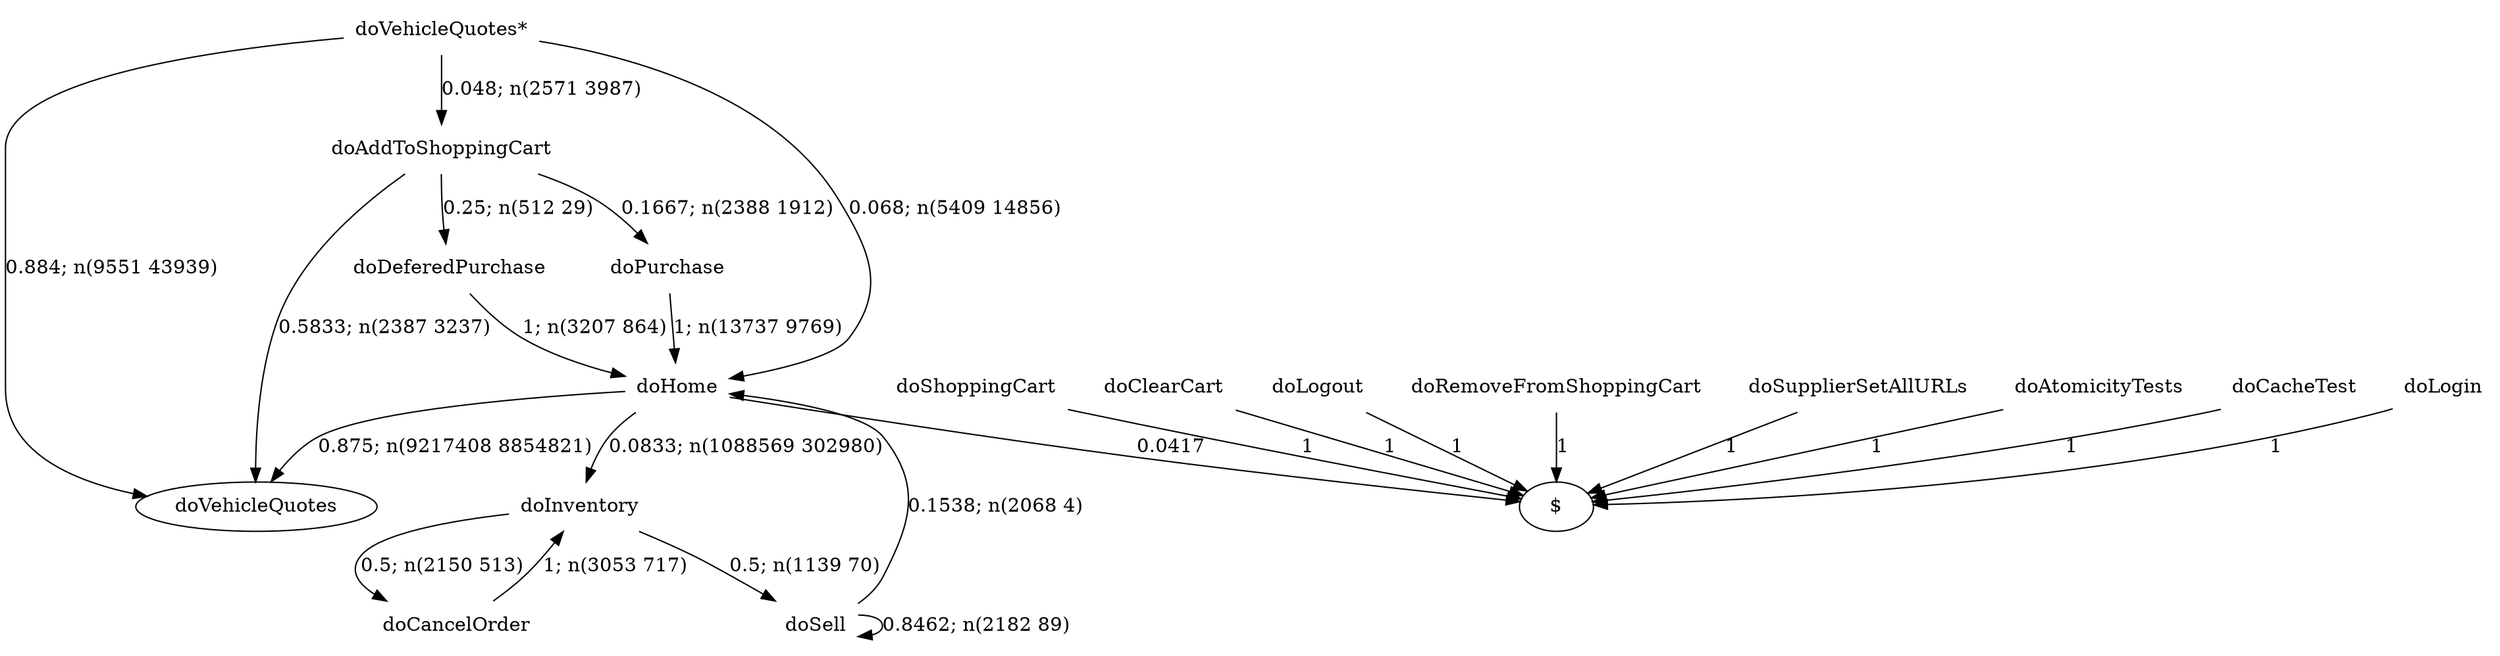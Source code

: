 digraph G {"doVehicleQuotes*" [label="doVehicleQuotes*",shape=none];"doSupplierSetAllURLs" [label="doSupplierSetAllURLs",shape=none];"doAtomicityTests" [label="doAtomicityTests",shape=none];"doCacheTest" [label="doCacheTest",shape=none];"doLogin" [label="doLogin",shape=none];"doAddToShoppingCart" [label="doAddToShoppingCart",shape=none];"doDeferedPurchase" [label="doDeferedPurchase",shape=none];"doHome" [label="doHome",shape=none];"doShoppingCart" [label="doShoppingCart",shape=none];"doClearCart" [label="doClearCart",shape=none];"doPurchase" [label="doPurchase",shape=none];"doInventory" [label="doInventory",shape=none];"doSell" [label="doSell",shape=none];"doLogout" [label="doLogout",shape=none];"doCancelOrder" [label="doCancelOrder",shape=none];"doRemoveFromShoppingCart" [label="doRemoveFromShoppingCart",shape=none];"doVehicleQuotes*"->"doVehicleQuotes" [style=solid,label="0.884; n(9551 43939)"];"doVehicleQuotes*"->"doAddToShoppingCart" [style=solid,label="0.048; n(2571 3987)"];"doVehicleQuotes*"->"doHome" [style=solid,label="0.068; n(5409 14856)"];"doSupplierSetAllURLs"->"$" [style=solid,label="1"];"doAtomicityTests"->"$" [style=solid,label="1"];"doCacheTest"->"$" [style=solid,label="1"];"doLogin"->"$" [style=solid,label="1"];"doAddToShoppingCart"->"doVehicleQuotes" [style=solid,label="0.5833; n(2387 3237)"];"doAddToShoppingCart"->"doDeferedPurchase" [style=solid,label="0.25; n(512 29)"];"doAddToShoppingCart"->"doPurchase" [style=solid,label="0.1667; n(2388 1912)"];"doDeferedPurchase"->"doHome" [style=solid,label="1; n(3207 864)"];"doHome"->"doVehicleQuotes" [style=solid,label="0.875; n(9217408 8854821)"];"doHome"->"doInventory" [style=solid,label="0.0833; n(1088569 302980)"];"doHome"->"$" [style=solid,label="0.0417"];"doShoppingCart"->"$" [style=solid,label="1"];"doClearCart"->"$" [style=solid,label="1"];"doPurchase"->"doHome" [style=solid,label="1; n(13737 9769)"];"doInventory"->"doSell" [style=solid,label="0.5; n(1139 70)"];"doInventory"->"doCancelOrder" [style=solid,label="0.5; n(2150 513)"];"doSell"->"doHome" [style=solid,label="0.1538; n(2068 4)"];"doSell"->"doSell" [style=solid,label="0.8462; n(2182 89)"];"doLogout"->"$" [style=solid,label="1"];"doCancelOrder"->"doInventory" [style=solid,label="1; n(3053 717)"];"doRemoveFromShoppingCart"->"$" [style=solid,label="1"];}